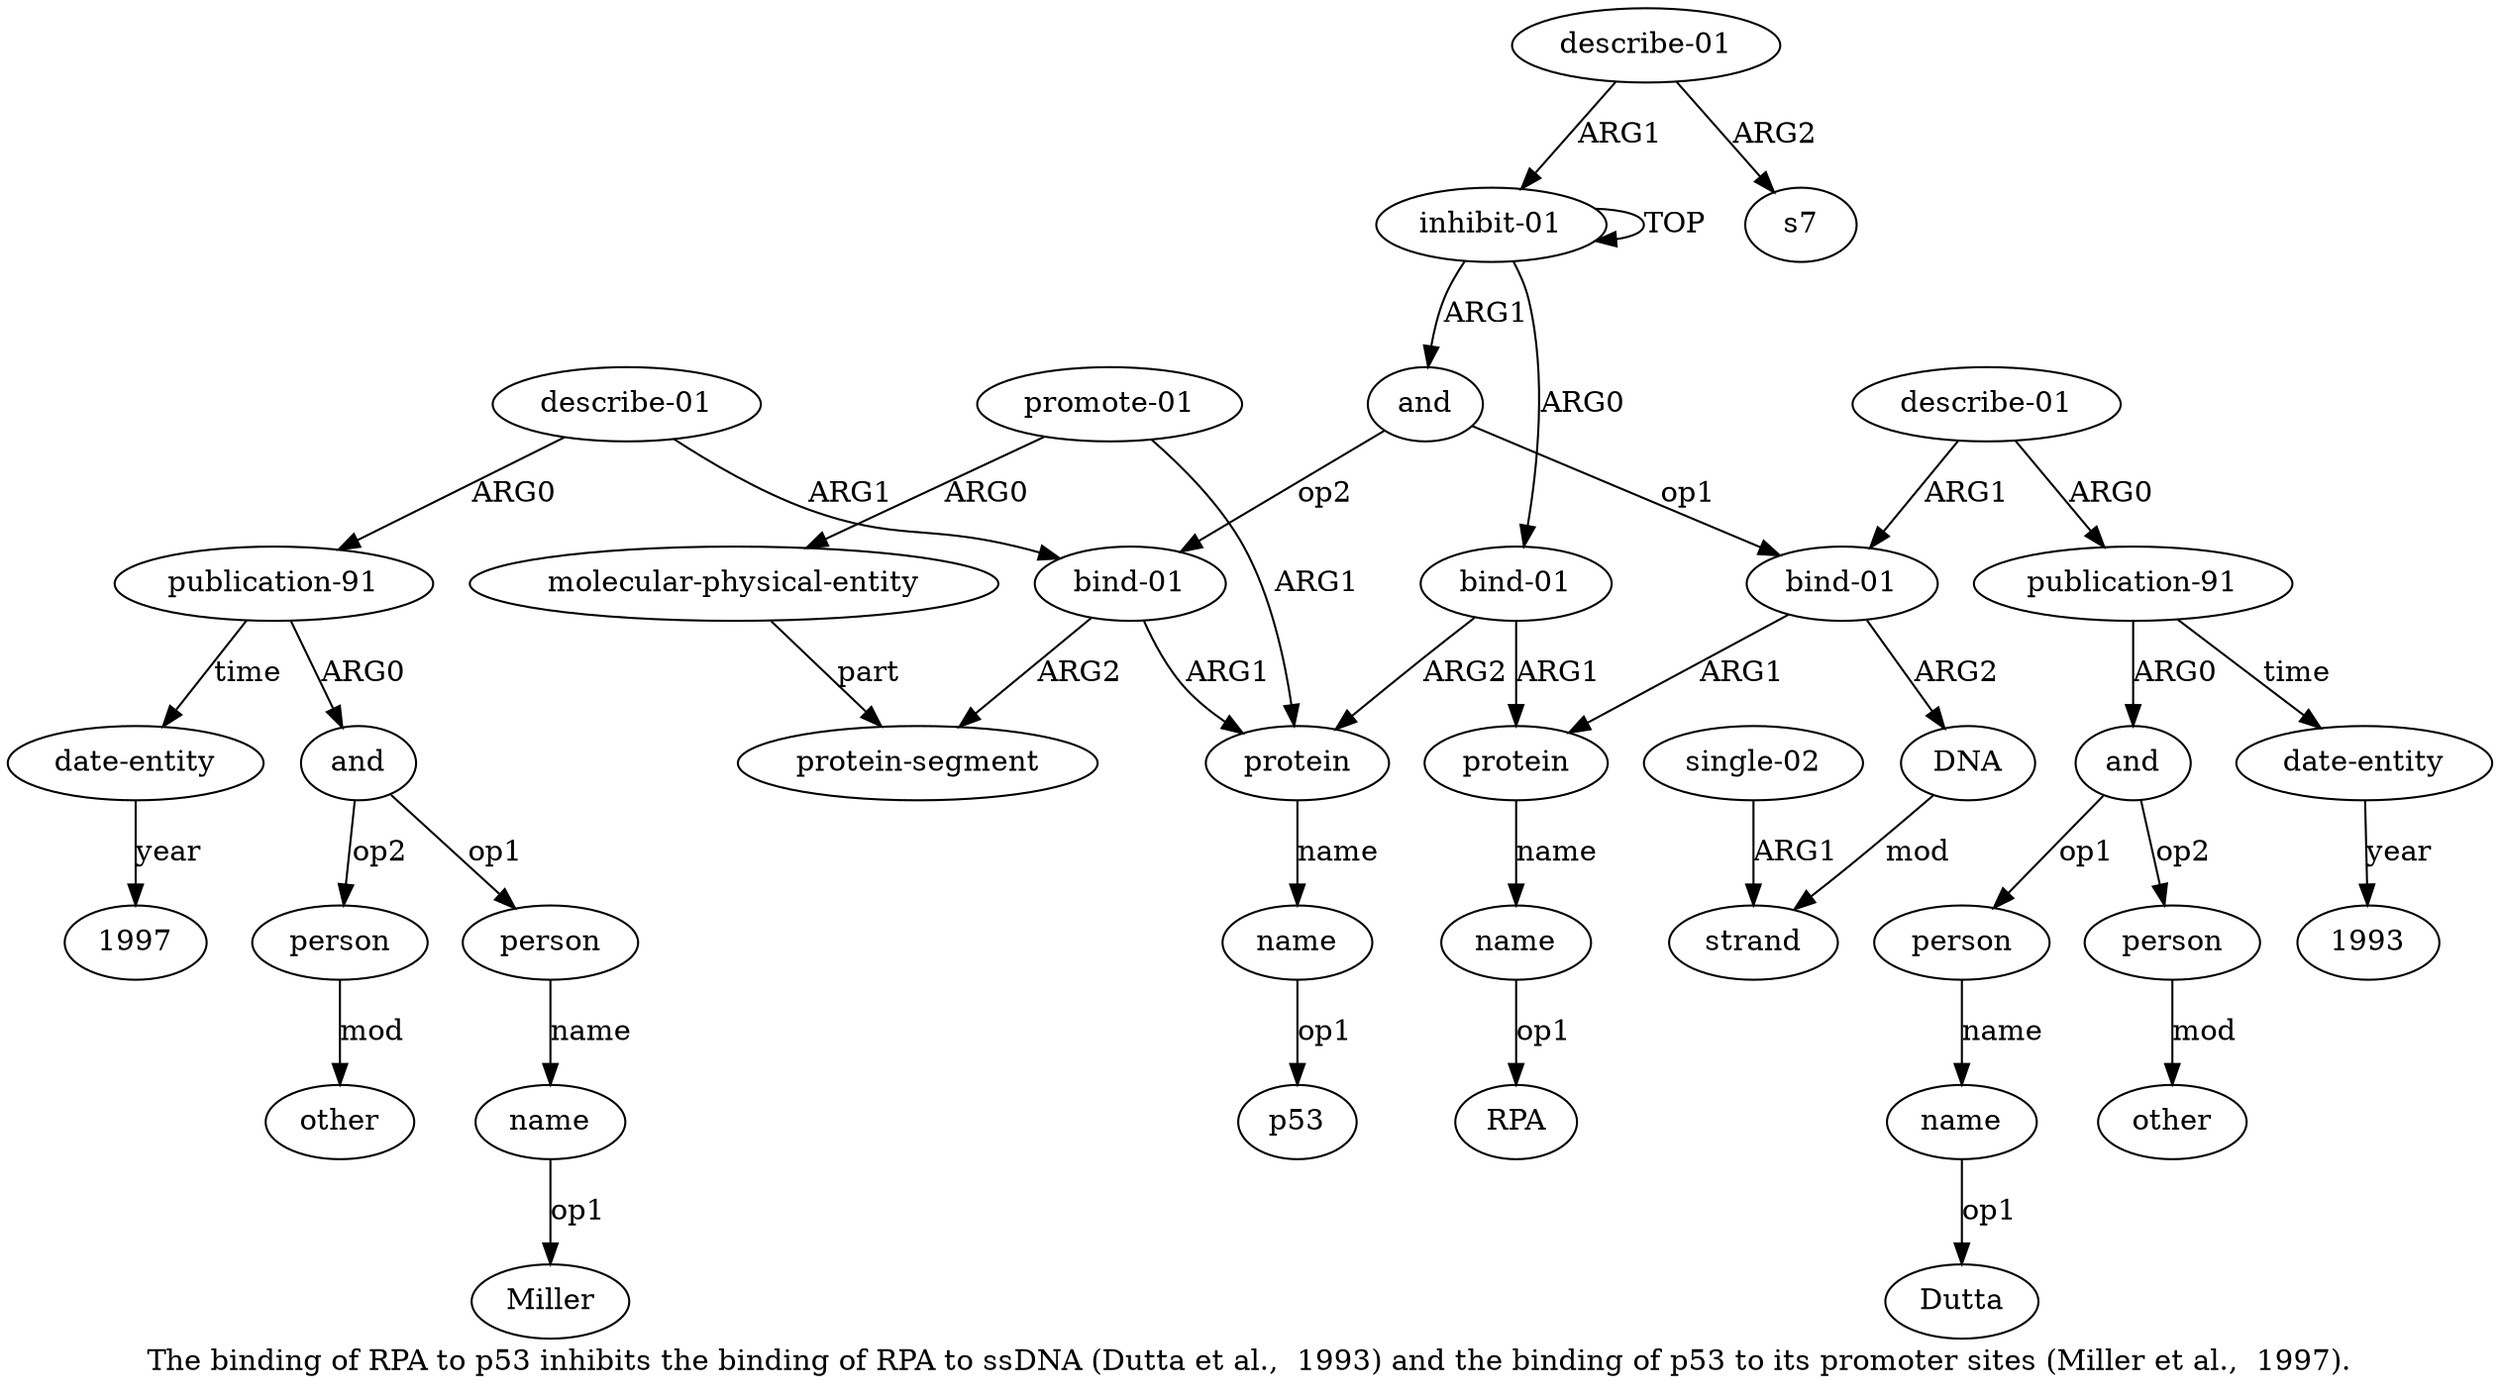 digraph  {
	graph [label="The binding of RPA to p53 inhibits the binding of RPA to ssDNA (Dutta et al.,  1993) and the binding of p53 to its promoter sites (\
Miller et al.,  1997)."];
	node [label="\N"];
	a20	 [color=black,
		gold_ind=20,
		gold_label="protein-segment",
		label="protein-segment",
		test_ind=20,
		test_label="protein-segment"];
	a21	 [color=black,
		gold_ind=21,
		gold_label="molecular-physical-entity",
		label="molecular-physical-entity",
		test_ind=21,
		test_label="molecular-physical-entity"];
	a21 -> a20 [key=0,
	color=black,
	gold_label=part,
	label=part,
	test_label=part];
a22 [color=black,
	gold_ind=22,
	gold_label="promote-01",
	label="promote-01",
	test_ind=22,
	test_label="promote-01"];
a22 -> a21 [key=0,
color=black,
gold_label=ARG0,
label=ARG0,
test_label=ARG0];
a4 [color=black,
gold_ind=4,
gold_label=protein,
label=protein,
test_ind=4,
test_label=protein];
a22 -> a4 [key=0,
color=black,
gold_label=ARG1,
label=ARG1,
test_label=ARG1];
a23 [color=black,
gold_ind=23,
gold_label="describe-01",
label="describe-01",
test_ind=23,
test_label="describe-01"];
a24 [color=black,
gold_ind=24,
gold_label="publication-91",
label="publication-91",
test_ind=24,
test_label="publication-91"];
a23 -> a24 [key=0,
color=black,
gold_label=ARG0,
label=ARG0,
test_label=ARG0];
a19 [color=black,
gold_ind=19,
gold_label="bind-01",
label="bind-01",
test_ind=19,
test_label="bind-01"];
a23 -> a19 [key=0,
color=black,
gold_label=ARG1,
label=ARG1,
test_label=ARG1];
a25 [color=black,
gold_ind=25,
gold_label=and,
label=and,
test_ind=25,
test_label=and];
a24 -> a25 [key=0,
color=black,
gold_label=ARG0,
label=ARG0,
test_label=ARG0];
a30 [color=black,
gold_ind=30,
gold_label="date-entity",
label="date-entity",
test_ind=30,
test_label="date-entity"];
a24 -> a30 [key=0,
color=black,
gold_label=time,
label=time,
test_label=time];
a26 [color=black,
gold_ind=26,
gold_label=person,
label=person,
test_ind=26,
test_label=person];
a25 -> a26 [key=0,
color=black,
gold_label=op1,
label=op1,
test_label=op1];
a28 [color=black,
gold_ind=28,
gold_label=person,
label=person,
test_ind=28,
test_label=person];
a25 -> a28 [key=0,
color=black,
gold_label=op2,
label=op2,
test_label=op2];
a27 [color=black,
gold_ind=27,
gold_label=name,
label=name,
test_ind=27,
test_label=name];
a26 -> a27 [key=0,
color=black,
gold_label=name,
label=name,
test_label=name];
"a27 Miller" [color=black,
gold_ind=-1,
gold_label=Miller,
label=Miller,
test_ind=-1,
test_label=Miller];
a27 -> "a27 Miller" [key=0,
color=black,
gold_label=op1,
label=op1,
test_label=op1];
a29 [color=black,
gold_ind=29,
gold_label=other,
label=other,
test_ind=29,
test_label=other];
a28 -> a29 [key=0,
color=black,
gold_label=mod,
label=mod,
test_label=mod];
a31 [color=black,
gold_ind=31,
gold_label="describe-01",
label="describe-01",
test_ind=31,
test_label="describe-01"];
a32 [color=black,
gold_ind=32,
gold_label=s7,
label=s7,
test_ind=32,
test_label=s7];
a31 -> a32 [key=0,
color=black,
gold_label=ARG2,
label=ARG2,
test_label=ARG2];
a0 [color=black,
gold_ind=0,
gold_label="inhibit-01",
label="inhibit-01",
test_ind=0,
test_label="inhibit-01"];
a31 -> a0 [key=0,
color=black,
gold_label=ARG1,
label=ARG1,
test_label=ARG1];
"a5 p53" [color=black,
gold_ind=-1,
gold_label=p53,
label=p53,
test_ind=-1,
test_label=p53];
"a30 1997" [color=black,
gold_ind=-1,
gold_label=1997,
label=1997,
test_ind=-1,
test_label=1997];
a30 -> "a30 1997" [key=0,
color=black,
gold_label=year,
label=year,
test_label=year];
"a18 1993" [color=black,
gold_ind=-1,
gold_label=1993,
label=1993,
test_ind=-1,
test_label=1993];
"a15 Dutta" [color=black,
gold_ind=-1,
gold_label=Dutta,
label=Dutta,
test_ind=-1,
test_label=Dutta];
a15 [color=black,
gold_ind=15,
gold_label=name,
label=name,
test_ind=15,
test_label=name];
a15 -> "a15 Dutta" [key=0,
color=black,
gold_label=op1,
label=op1,
test_label=op1];
a14 [color=black,
gold_ind=14,
gold_label=person,
label=person,
test_ind=14,
test_label=person];
a14 -> a15 [key=0,
color=black,
gold_label=name,
label=name,
test_label=name];
a17 [color=black,
gold_ind=17,
gold_label=other,
label=other,
test_ind=17,
test_label=other];
a16 [color=black,
gold_ind=16,
gold_label=person,
label=person,
test_ind=16,
test_label=person];
a16 -> a17 [key=0,
color=black,
gold_label=mod,
label=mod,
test_label=mod];
a11 [color=black,
gold_ind=11,
gold_label="describe-01",
label="describe-01",
test_ind=11,
test_label="describe-01"];
a12 [color=black,
gold_ind=12,
gold_label="publication-91",
label="publication-91",
test_ind=12,
test_label="publication-91"];
a11 -> a12 [key=0,
color=black,
gold_label=ARG0,
label=ARG0,
test_label=ARG0];
a7 [color=black,
gold_ind=7,
gold_label="bind-01",
label="bind-01",
test_ind=7,
test_label="bind-01"];
a11 -> a7 [key=0,
color=black,
gold_label=ARG1,
label=ARG1,
test_label=ARG1];
a10 [color=black,
gold_ind=10,
gold_label="single-02",
label="single-02",
test_ind=10,
test_label="single-02"];
a9 [color=black,
gold_ind=9,
gold_label=strand,
label=strand,
test_ind=9,
test_label=strand];
a10 -> a9 [key=0,
color=black,
gold_label=ARG1,
label=ARG1,
test_label=ARG1];
a13 [color=black,
gold_ind=13,
gold_label=and,
label=and,
test_ind=13,
test_label=and];
a13 -> a14 [key=0,
color=black,
gold_label=op1,
label=op1,
test_label=op1];
a13 -> a16 [key=0,
color=black,
gold_label=op2,
label=op2,
test_label=op2];
a12 -> a13 [key=0,
color=black,
gold_label=ARG0,
label=ARG0,
test_label=ARG0];
a18 [color=black,
gold_ind=18,
gold_label="date-entity",
label="date-entity",
test_ind=18,
test_label="date-entity"];
a12 -> a18 [key=0,
color=black,
gold_label=time,
label=time,
test_label=time];
a19 -> a20 [key=0,
color=black,
gold_label=ARG2,
label=ARG2,
test_label=ARG2];
a19 -> a4 [key=0,
color=black,
gold_label=ARG1,
label=ARG1,
test_label=ARG1];
a18 -> "a18 1993" [key=0,
color=black,
gold_label=year,
label=year,
test_label=year];
a1 [color=black,
gold_ind=1,
gold_label="bind-01",
label="bind-01",
test_ind=1,
test_label="bind-01"];
a2 [color=black,
gold_ind=2,
gold_label=protein,
label=protein,
test_ind=2,
test_label=protein];
a1 -> a2 [key=0,
color=black,
gold_label=ARG1,
label=ARG1,
test_label=ARG1];
a1 -> a4 [key=0,
color=black,
gold_label=ARG2,
label=ARG2,
test_label=ARG2];
a0 -> a1 [key=0,
color=black,
gold_label=ARG0,
label=ARG0,
test_label=ARG0];
a0 -> a0 [key=0,
color=black,
gold_label=TOP,
label=TOP,
test_label=TOP];
a6 [color=black,
gold_ind=6,
gold_label=and,
label=and,
test_ind=6,
test_label=and];
a0 -> a6 [key=0,
color=black,
gold_label=ARG1,
label=ARG1,
test_label=ARG1];
a3 [color=black,
gold_ind=3,
gold_label=name,
label=name,
test_ind=3,
test_label=name];
"a3 RPA" [color=black,
gold_ind=-1,
gold_label=RPA,
label=RPA,
test_ind=-1,
test_label=RPA];
a3 -> "a3 RPA" [key=0,
color=black,
gold_label=op1,
label=op1,
test_label=op1];
a2 -> a3 [key=0,
color=black,
gold_label=name,
label=name,
test_label=name];
a5 [color=black,
gold_ind=5,
gold_label=name,
label=name,
test_ind=5,
test_label=name];
a5 -> "a5 p53" [key=0,
color=black,
gold_label=op1,
label=op1,
test_label=op1];
a4 -> a5 [key=0,
color=black,
gold_label=name,
label=name,
test_label=name];
a7 -> a2 [key=0,
color=black,
gold_label=ARG1,
label=ARG1,
test_label=ARG1];
a8 [color=black,
gold_ind=8,
gold_label=DNA,
label=DNA,
test_ind=8,
test_label=DNA];
a7 -> a8 [key=0,
color=black,
gold_label=ARG2,
label=ARG2,
test_label=ARG2];
a6 -> a19 [key=0,
color=black,
gold_label=op2,
label=op2,
test_label=op2];
a6 -> a7 [key=0,
color=black,
gold_label=op1,
label=op1,
test_label=op1];
a8 -> a9 [key=0,
color=black,
gold_label=mod,
label=mod,
test_label=mod];
}
